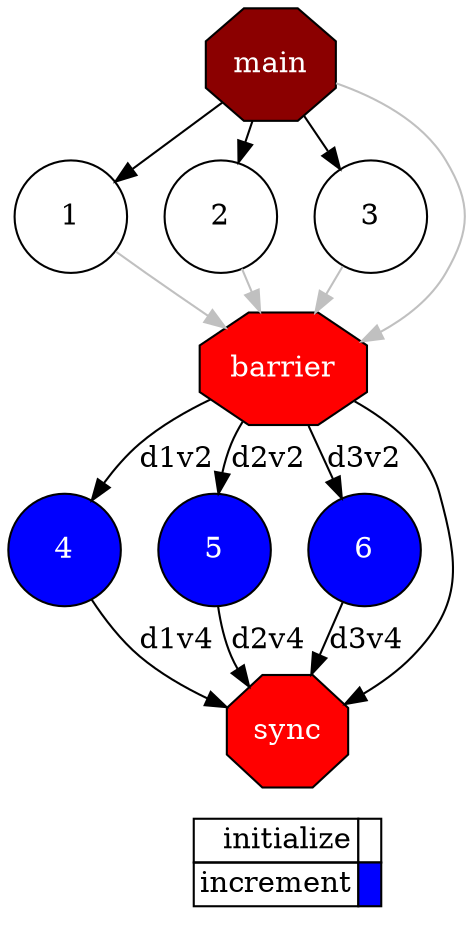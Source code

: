 digraph {
  rankdir=TB;
  labeljust="l";
  compound= true;
  subgraph dependence_graph {
    ranksep=0.20;
    node[height=0.75];

Synchro0[label="main", shape=octagon, style=filled fillcolor="#8B0000" fontcolor="#FFFFFF"];
1[shape=circle, style=filled fillcolor="#ffffff" fontcolor="#000000"];
Synchro0 -> 1;
2[shape=circle, style=filled fillcolor="#ffffff" fontcolor="#000000"];
Synchro0 -> 2;
3[shape=circle, style=filled fillcolor="#ffffff" fontcolor="#000000"];
Synchro0 -> 3;
Synchro1[label="barrier", shape=octagon, style=filled fillcolor="#ff0000" fontcolor="#FFFFFF"];
Synchro0 -> Synchro1 [color=grey];
2 -> Synchro1 [color=grey];
3 -> Synchro1 [color=grey];
1 -> Synchro1 [color=grey];
4[shape=circle, style=filled fillcolor="#0000ff" fontcolor="#ffffff"];
Synchro1 -> 4 [label="d1v2"];
5[shape=circle, style=filled fillcolor="#0000ff" fontcolor="#ffffff"];
Synchro1 -> 5 [label="d2v2"];
6[shape=circle, style=filled fillcolor="#0000ff" fontcolor="#ffffff"];
Synchro1 -> 6 [label="d3v2"];
Synchro2[label="sync", shape=octagon, style=filled fillcolor="#ff0000" fontcolor="#FFFFFF"];
Synchro1 -> Synchro2;
4 -> Synchro2 [label="d1v4"];
5 -> Synchro2 [label="d2v4"];
6 -> Synchro2 [label="d3v4"];  }
  subgraph legend {
    rank=sink;
    node [shape=plaintext, height=0.75];
    ranksep=0.20;
    label = "Legend";
    key [label=<
      <table border="0" cellpadding="2" cellspacing="0" cellborder="1">
<tr>
<td align="right">initialize</td>
<td bgcolor="#ffffff">&nbsp;</td>
</tr>
<tr>
<td align="right">increment</td>
<td bgcolor="#0000ff">&nbsp;</td>
</tr>
      </table>
    >]
  }
}
